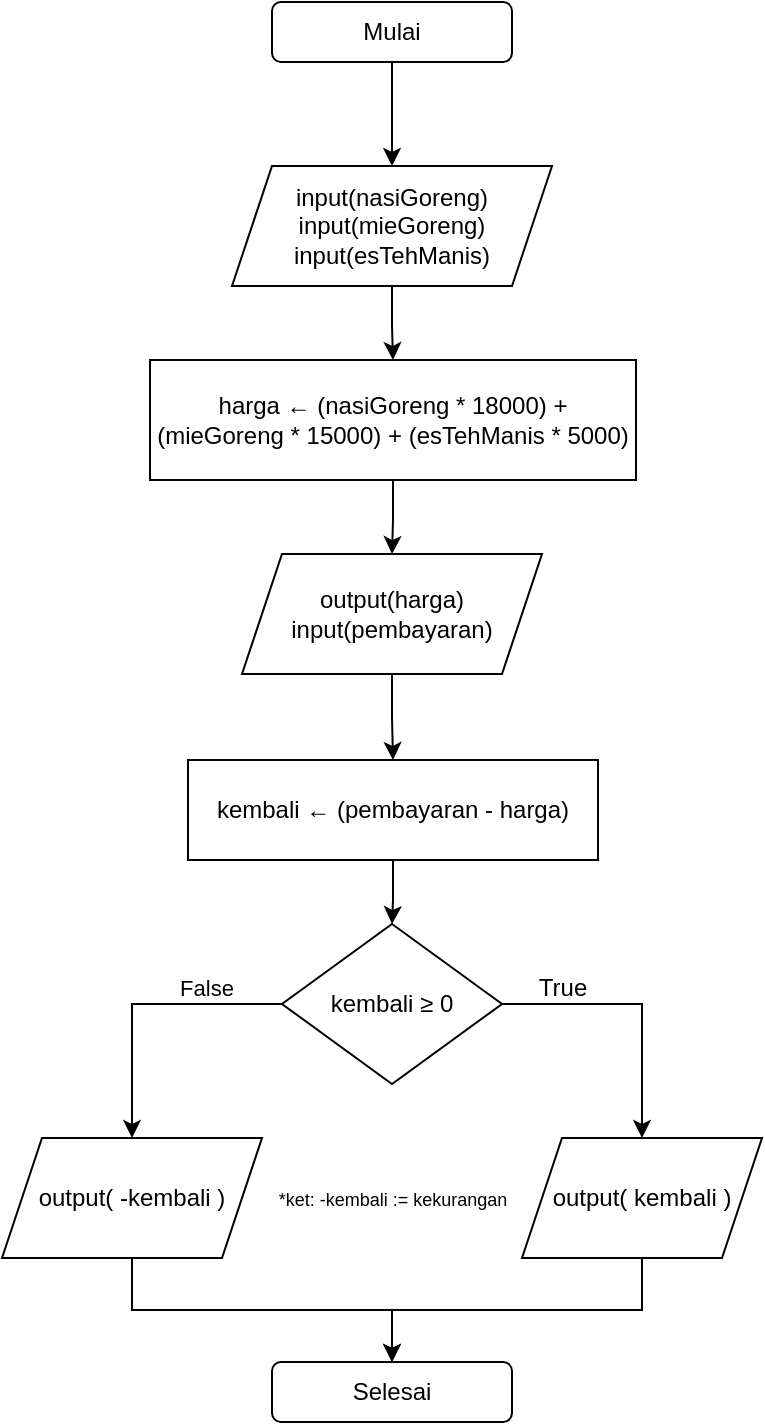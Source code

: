<mxfile version="26.2.15">
  <diagram name="Page-1" id="NHvwqrKelCMoI6VCH5lZ">
    <mxGraphModel dx="786" dy="524" grid="1" gridSize="10" guides="1" tooltips="1" connect="1" arrows="1" fold="1" page="1" pageScale="1" pageWidth="850" pageHeight="1100" math="0" shadow="0">
      <root>
        <mxCell id="0" />
        <mxCell id="1" parent="0" />
        <mxCell id="5IN6SQNqmFzkP3WoMpMk-11" style="edgeStyle=orthogonalEdgeStyle;rounded=0;orthogonalLoop=1;jettySize=auto;html=1;entryX=0.5;entryY=0;entryDx=0;entryDy=0;" parent="1" source="5IN6SQNqmFzkP3WoMpMk-1" target="5IN6SQNqmFzkP3WoMpMk-2" edge="1">
          <mxGeometry relative="1" as="geometry" />
        </mxCell>
        <mxCell id="5IN6SQNqmFzkP3WoMpMk-1" value="Mulai" style="rounded=1;whiteSpace=wrap;html=1;" parent="1" vertex="1">
          <mxGeometry x="342" y="50" width="120" height="30" as="geometry" />
        </mxCell>
        <mxCell id="5IN6SQNqmFzkP3WoMpMk-12" style="edgeStyle=orthogonalEdgeStyle;rounded=0;orthogonalLoop=1;jettySize=auto;html=1;entryX=0.5;entryY=0;entryDx=0;entryDy=0;" parent="1" source="5IN6SQNqmFzkP3WoMpMk-2" target="5IN6SQNqmFzkP3WoMpMk-3" edge="1">
          <mxGeometry relative="1" as="geometry" />
        </mxCell>
        <mxCell id="5IN6SQNqmFzkP3WoMpMk-2" value="input(nasiGoreng)&lt;div&gt;input(mieGoreng)&lt;/div&gt;&lt;div&gt;input(esTehManis)&lt;/div&gt;" style="shape=parallelogram;perimeter=parallelogramPerimeter;whiteSpace=wrap;html=1;fixedSize=1;" parent="1" vertex="1">
          <mxGeometry x="322" y="132" width="160" height="60" as="geometry" />
        </mxCell>
        <mxCell id="5IN6SQNqmFzkP3WoMpMk-13" style="edgeStyle=orthogonalEdgeStyle;rounded=0;orthogonalLoop=1;jettySize=auto;html=1;entryX=0.5;entryY=0;entryDx=0;entryDy=0;" parent="1" source="5IN6SQNqmFzkP3WoMpMk-3" target="5IN6SQNqmFzkP3WoMpMk-4" edge="1">
          <mxGeometry relative="1" as="geometry" />
        </mxCell>
        <mxCell id="5IN6SQNqmFzkP3WoMpMk-3" value="harga ← (nasiGoreng * 18000) + (mieGoreng * 15000) + (esTehManis * 5000)" style="rounded=0;whiteSpace=wrap;html=1;" parent="1" vertex="1">
          <mxGeometry x="281" y="229" width="243" height="60" as="geometry" />
        </mxCell>
        <mxCell id="5IN6SQNqmFzkP3WoMpMk-14" style="edgeStyle=orthogonalEdgeStyle;rounded=0;orthogonalLoop=1;jettySize=auto;html=1;entryX=0.5;entryY=0;entryDx=0;entryDy=0;" parent="1" source="5IN6SQNqmFzkP3WoMpMk-4" target="5IN6SQNqmFzkP3WoMpMk-5" edge="1">
          <mxGeometry relative="1" as="geometry" />
        </mxCell>
        <mxCell id="5IN6SQNqmFzkP3WoMpMk-4" value="output(harga)&lt;div&gt;input(pembayaran)&lt;/div&gt;" style="shape=parallelogram;perimeter=parallelogramPerimeter;whiteSpace=wrap;html=1;fixedSize=1;" parent="1" vertex="1">
          <mxGeometry x="327" y="326" width="150" height="60" as="geometry" />
        </mxCell>
        <mxCell id="5IN6SQNqmFzkP3WoMpMk-15" style="edgeStyle=orthogonalEdgeStyle;rounded=0;orthogonalLoop=1;jettySize=auto;html=1;entryX=0.5;entryY=0;entryDx=0;entryDy=0;" parent="1" source="5IN6SQNqmFzkP3WoMpMk-5" target="5IN6SQNqmFzkP3WoMpMk-6" edge="1">
          <mxGeometry relative="1" as="geometry" />
        </mxCell>
        <mxCell id="5IN6SQNqmFzkP3WoMpMk-5" value="kembali ← (pembayaran - harga)" style="rounded=0;whiteSpace=wrap;html=1;" parent="1" vertex="1">
          <mxGeometry x="300" y="429" width="205" height="50" as="geometry" />
        </mxCell>
        <mxCell id="5IN6SQNqmFzkP3WoMpMk-16" style="edgeStyle=orthogonalEdgeStyle;rounded=0;orthogonalLoop=1;jettySize=auto;html=1;exitX=0;exitY=0.5;exitDx=0;exitDy=0;entryX=0.5;entryY=0;entryDx=0;entryDy=0;" parent="1" source="5IN6SQNqmFzkP3WoMpMk-6" target="5IN6SQNqmFzkP3WoMpMk-7" edge="1">
          <mxGeometry relative="1" as="geometry" />
        </mxCell>
        <mxCell id="5IN6SQNqmFzkP3WoMpMk-21" value="False" style="edgeLabel;html=1;align=center;verticalAlign=middle;resizable=0;points=[];" parent="5IN6SQNqmFzkP3WoMpMk-16" vertex="1" connectable="0">
          <mxGeometry x="-0.342" y="-3" relative="1" as="geometry">
            <mxPoint x="8" y="-5" as="offset" />
          </mxGeometry>
        </mxCell>
        <mxCell id="5IN6SQNqmFzkP3WoMpMk-17" style="edgeStyle=orthogonalEdgeStyle;rounded=0;orthogonalLoop=1;jettySize=auto;html=1;exitX=1;exitY=0.5;exitDx=0;exitDy=0;entryX=0.5;entryY=0;entryDx=0;entryDy=0;" parent="1" source="5IN6SQNqmFzkP3WoMpMk-6" target="5IN6SQNqmFzkP3WoMpMk-8" edge="1">
          <mxGeometry relative="1" as="geometry" />
        </mxCell>
        <mxCell id="5IN6SQNqmFzkP3WoMpMk-6" value="kembali&amp;nbsp;≥ 0" style="rhombus;whiteSpace=wrap;html=1;" parent="1" vertex="1">
          <mxGeometry x="347" y="511" width="110" height="80" as="geometry" />
        </mxCell>
        <mxCell id="5IN6SQNqmFzkP3WoMpMk-9" value="Selesai" style="rounded=1;whiteSpace=wrap;html=1;" parent="1" vertex="1">
          <mxGeometry x="342" y="730" width="120" height="30" as="geometry" />
        </mxCell>
        <mxCell id="5IN6SQNqmFzkP3WoMpMk-10" value="" style="group" parent="1" vertex="1" connectable="0">
          <mxGeometry x="217" y="618" width="370" height="60" as="geometry" />
        </mxCell>
        <mxCell id="5IN6SQNqmFzkP3WoMpMk-7" value="output( -kembali )" style="shape=parallelogram;perimeter=parallelogramPerimeter;whiteSpace=wrap;html=1;fixedSize=1;" parent="5IN6SQNqmFzkP3WoMpMk-10" vertex="1">
          <mxGeometry x="-10" width="130" height="60" as="geometry" />
        </mxCell>
        <mxCell id="5IN6SQNqmFzkP3WoMpMk-8" value="output( kembali )" style="shape=parallelogram;perimeter=parallelogramPerimeter;whiteSpace=wrap;html=1;fixedSize=1;" parent="5IN6SQNqmFzkP3WoMpMk-10" vertex="1">
          <mxGeometry x="250" width="120" height="60" as="geometry" />
        </mxCell>
        <mxCell id="5IN6SQNqmFzkP3WoMpMk-24" value="&lt;font style=&quot;font-size: 9px;&quot;&gt;*ket: -kembali := kekurangan&lt;/font&gt;" style="text;html=1;align=center;verticalAlign=middle;resizable=0;points=[];autosize=1;strokeColor=none;fillColor=none;" parent="5IN6SQNqmFzkP3WoMpMk-10" vertex="1">
          <mxGeometry x="115" y="15" width="140" height="30" as="geometry" />
        </mxCell>
        <mxCell id="5IN6SQNqmFzkP3WoMpMk-18" style="edgeStyle=orthogonalEdgeStyle;rounded=0;orthogonalLoop=1;jettySize=auto;html=1;exitX=0.5;exitY=1;exitDx=0;exitDy=0;entryX=0.5;entryY=0;entryDx=0;entryDy=0;" parent="1" source="5IN6SQNqmFzkP3WoMpMk-7" target="5IN6SQNqmFzkP3WoMpMk-9" edge="1">
          <mxGeometry relative="1" as="geometry" />
        </mxCell>
        <mxCell id="5IN6SQNqmFzkP3WoMpMk-20" style="edgeStyle=orthogonalEdgeStyle;rounded=0;orthogonalLoop=1;jettySize=auto;html=1;exitX=0.5;exitY=1;exitDx=0;exitDy=0;entryX=0.5;entryY=0;entryDx=0;entryDy=0;" parent="1" source="5IN6SQNqmFzkP3WoMpMk-8" target="5IN6SQNqmFzkP3WoMpMk-9" edge="1">
          <mxGeometry relative="1" as="geometry" />
        </mxCell>
        <mxCell id="5IN6SQNqmFzkP3WoMpMk-22" value="True" style="text;html=1;align=center;verticalAlign=middle;resizable=0;points=[];autosize=1;strokeColor=none;fillColor=none;" parent="1" vertex="1">
          <mxGeometry x="462" y="528" width="50" height="30" as="geometry" />
        </mxCell>
      </root>
    </mxGraphModel>
  </diagram>
</mxfile>

